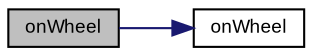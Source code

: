 digraph "onWheel"
{
  bgcolor="transparent";
  edge [fontname="Arial",fontsize="9",labelfontname="Arial",labelfontsize="9"];
  node [fontname="Arial",fontsize="9",shape=record];
  rankdir="LR";
  Node1 [label="onWheel",height=0.2,width=0.4,color="black", fillcolor="grey75", style="filled" fontcolor="black"];
  Node1 -> Node2 [color="midnightblue",fontsize="9",style="solid",fontname="Arial"];
  Node2 [label="onWheel",height=0.2,width=0.4,color="black",URL="$class_v_s_t_g_u_i_1_1_c_view.html#aff7d0cc32cff2cc6fb023b227c9f6cb4",tooltip="called if a mouse wheel event is happening over this view "];
}
